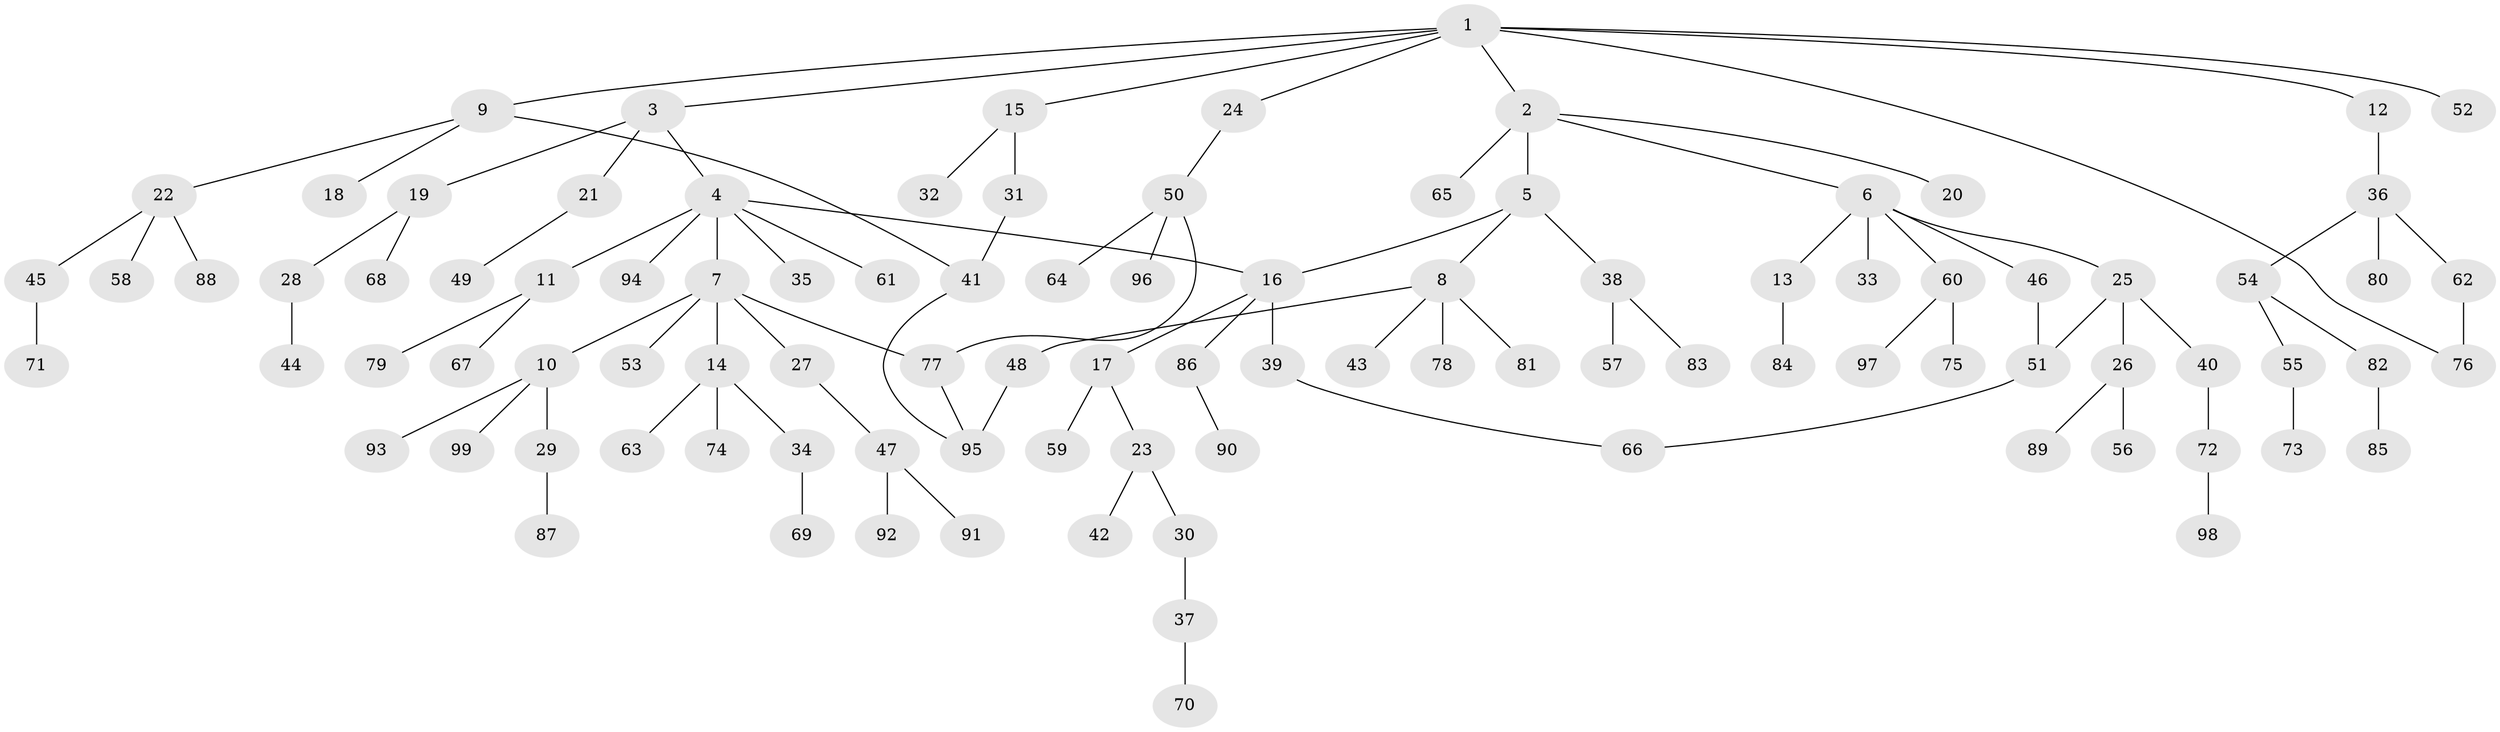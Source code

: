 // coarse degree distribution, {7: 0.024390243902439025, 3: 0.14634146341463414, 8: 0.024390243902439025, 5: 0.04878048780487805, 4: 0.07317073170731707, 1: 0.4146341463414634, 2: 0.2682926829268293}
// Generated by graph-tools (version 1.1) at 2025/49/03/04/25 22:49:13]
// undirected, 99 vertices, 106 edges
graph export_dot {
  node [color=gray90,style=filled];
  1;
  2;
  3;
  4;
  5;
  6;
  7;
  8;
  9;
  10;
  11;
  12;
  13;
  14;
  15;
  16;
  17;
  18;
  19;
  20;
  21;
  22;
  23;
  24;
  25;
  26;
  27;
  28;
  29;
  30;
  31;
  32;
  33;
  34;
  35;
  36;
  37;
  38;
  39;
  40;
  41;
  42;
  43;
  44;
  45;
  46;
  47;
  48;
  49;
  50;
  51;
  52;
  53;
  54;
  55;
  56;
  57;
  58;
  59;
  60;
  61;
  62;
  63;
  64;
  65;
  66;
  67;
  68;
  69;
  70;
  71;
  72;
  73;
  74;
  75;
  76;
  77;
  78;
  79;
  80;
  81;
  82;
  83;
  84;
  85;
  86;
  87;
  88;
  89;
  90;
  91;
  92;
  93;
  94;
  95;
  96;
  97;
  98;
  99;
  1 -- 2;
  1 -- 3;
  1 -- 9;
  1 -- 12;
  1 -- 15;
  1 -- 24;
  1 -- 52;
  1 -- 76;
  2 -- 5;
  2 -- 6;
  2 -- 20;
  2 -- 65;
  3 -- 4;
  3 -- 19;
  3 -- 21;
  4 -- 7;
  4 -- 11;
  4 -- 16;
  4 -- 35;
  4 -- 61;
  4 -- 94;
  5 -- 8;
  5 -- 38;
  5 -- 16;
  6 -- 13;
  6 -- 25;
  6 -- 33;
  6 -- 46;
  6 -- 60;
  7 -- 10;
  7 -- 14;
  7 -- 27;
  7 -- 53;
  7 -- 77;
  8 -- 43;
  8 -- 48;
  8 -- 78;
  8 -- 81;
  9 -- 18;
  9 -- 22;
  9 -- 41;
  10 -- 29;
  10 -- 93;
  10 -- 99;
  11 -- 67;
  11 -- 79;
  12 -- 36;
  13 -- 84;
  14 -- 34;
  14 -- 63;
  14 -- 74;
  15 -- 31;
  15 -- 32;
  16 -- 17;
  16 -- 39;
  16 -- 86;
  17 -- 23;
  17 -- 59;
  19 -- 28;
  19 -- 68;
  21 -- 49;
  22 -- 45;
  22 -- 58;
  22 -- 88;
  23 -- 30;
  23 -- 42;
  24 -- 50;
  25 -- 26;
  25 -- 40;
  25 -- 51;
  26 -- 56;
  26 -- 89;
  27 -- 47;
  28 -- 44;
  29 -- 87;
  30 -- 37;
  31 -- 41;
  34 -- 69;
  36 -- 54;
  36 -- 62;
  36 -- 80;
  37 -- 70;
  38 -- 57;
  38 -- 83;
  39 -- 66;
  40 -- 72;
  41 -- 95;
  45 -- 71;
  46 -- 51;
  47 -- 91;
  47 -- 92;
  48 -- 95;
  50 -- 64;
  50 -- 77;
  50 -- 96;
  51 -- 66;
  54 -- 55;
  54 -- 82;
  55 -- 73;
  60 -- 75;
  60 -- 97;
  62 -- 76;
  72 -- 98;
  77 -- 95;
  82 -- 85;
  86 -- 90;
}
